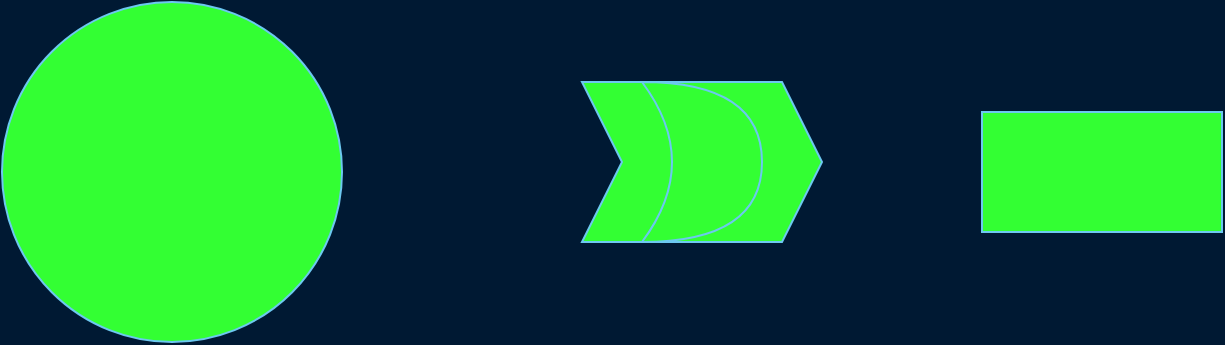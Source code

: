 <mxfile>
    <diagram id="kmsWDe4WM-F9gXYO4-3t" name="Page-1">
        <mxGraphModel dx="1906" dy="1520" grid="1" gridSize="10" guides="1" tooltips="1" connect="1" arrows="1" fold="1" page="1" pageScale="1" pageWidth="827" pageHeight="1169" background="#001933" math="0" shadow="0">
            <root>
                <mxCell id="0"/>
                <mxCell id="1" parent="0"/>
                <mxCell id="2" value="" style="ellipse;whiteSpace=wrap;html=1;aspect=fixed;strokeColor=#6CC8F0;fillColor=#33FF33;" vertex="1" parent="1">
                    <mxGeometry x="150" y="190" width="170" height="170" as="geometry"/>
                </mxCell>
                <mxCell id="3" value="" style="shape=step;perimeter=stepPerimeter;whiteSpace=wrap;html=1;fixedSize=1;strokeColor=#6CC8F0;fillColor=#33FF33;" vertex="1" parent="1">
                    <mxGeometry x="440" y="230" width="120" height="80" as="geometry"/>
                </mxCell>
                <mxCell id="4" value="" style="shape=xor;whiteSpace=wrap;html=1;strokeColor=#6CC8F0;fillColor=#33FF33;" vertex="1" parent="1">
                    <mxGeometry x="470" y="230" width="60" height="80" as="geometry"/>
                </mxCell>
                <mxCell id="6" value="" style="whiteSpace=wrap;html=1;fillColor=#33FF33;strokeColor=#6CC8F0;" vertex="1" parent="1">
                    <mxGeometry x="640" y="245" width="120" height="60" as="geometry"/>
                </mxCell>
            </root>
        </mxGraphModel>
    </diagram>
</mxfile>